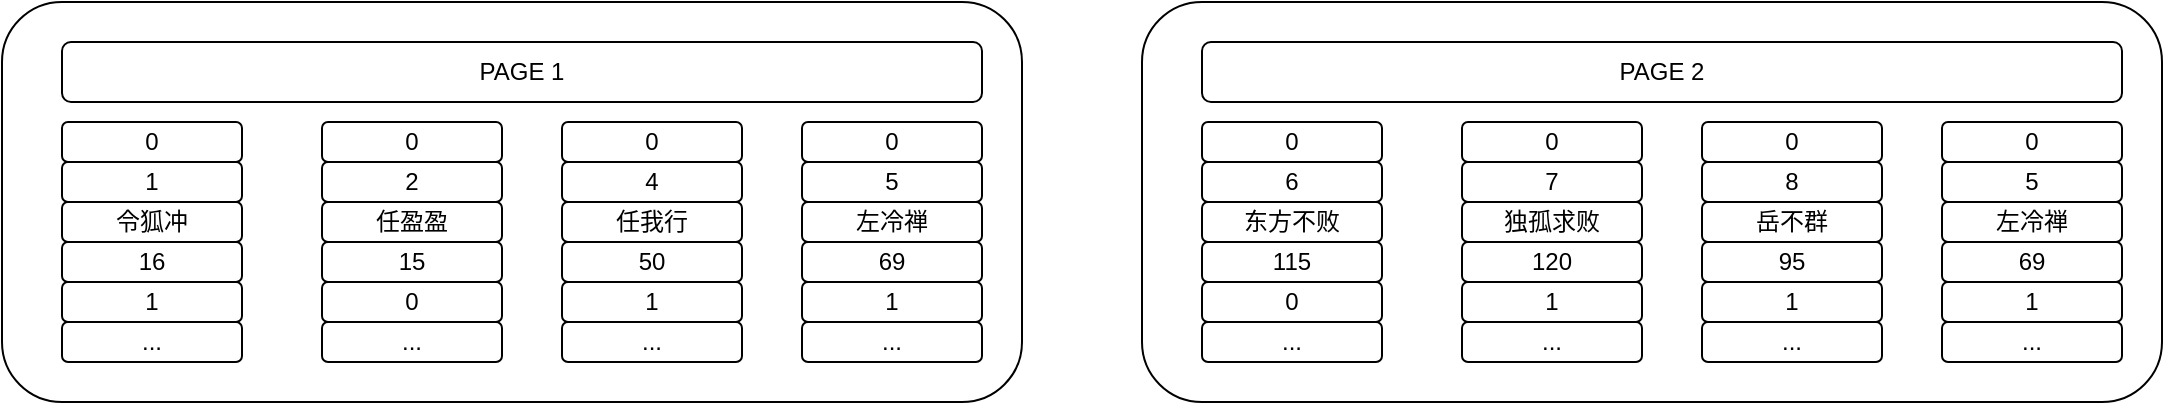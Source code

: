 <mxfile version="17.2.5" type="github">
  <diagram id="7UdDkVMXQPqJ16l7_mLh" name="第 1 页">
    <mxGraphModel dx="716" dy="345" grid="1" gridSize="10" guides="1" tooltips="1" connect="1" arrows="1" fold="1" page="1" pageScale="1" pageWidth="827" pageHeight="1169" math="0" shadow="0">
      <root>
        <mxCell id="0" />
        <mxCell id="1" parent="0" />
        <mxCell id="IbyFdjmPlWambPThYL8s-3" value="" style="rounded=1;whiteSpace=wrap;html=1;" vertex="1" parent="1">
          <mxGeometry x="80" y="280" width="510" height="200" as="geometry" />
        </mxCell>
        <mxCell id="IbyFdjmPlWambPThYL8s-4" value="0" style="rounded=1;whiteSpace=wrap;html=1;" vertex="1" parent="1">
          <mxGeometry x="110" y="340" width="90" height="20" as="geometry" />
        </mxCell>
        <mxCell id="IbyFdjmPlWambPThYL8s-5" value="1" style="rounded=1;whiteSpace=wrap;html=1;" vertex="1" parent="1">
          <mxGeometry x="110" y="360" width="90" height="20" as="geometry" />
        </mxCell>
        <mxCell id="IbyFdjmPlWambPThYL8s-6" value="令狐冲" style="rounded=1;whiteSpace=wrap;html=1;" vertex="1" parent="1">
          <mxGeometry x="110" y="380" width="90" height="20" as="geometry" />
        </mxCell>
        <mxCell id="IbyFdjmPlWambPThYL8s-7" value="16" style="rounded=1;whiteSpace=wrap;html=1;" vertex="1" parent="1">
          <mxGeometry x="110" y="400" width="90" height="20" as="geometry" />
        </mxCell>
        <mxCell id="IbyFdjmPlWambPThYL8s-8" value="1" style="rounded=1;whiteSpace=wrap;html=1;" vertex="1" parent="1">
          <mxGeometry x="110" y="420" width="90" height="20" as="geometry" />
        </mxCell>
        <mxCell id="IbyFdjmPlWambPThYL8s-9" value="..." style="rounded=1;whiteSpace=wrap;html=1;" vertex="1" parent="1">
          <mxGeometry x="110" y="440" width="90" height="20" as="geometry" />
        </mxCell>
        <mxCell id="IbyFdjmPlWambPThYL8s-10" value="0" style="rounded=1;whiteSpace=wrap;html=1;" vertex="1" parent="1">
          <mxGeometry x="240" y="340" width="90" height="20" as="geometry" />
        </mxCell>
        <mxCell id="IbyFdjmPlWambPThYL8s-11" value="2" style="rounded=1;whiteSpace=wrap;html=1;" vertex="1" parent="1">
          <mxGeometry x="240" y="360" width="90" height="20" as="geometry" />
        </mxCell>
        <mxCell id="IbyFdjmPlWambPThYL8s-12" value="任盈盈" style="rounded=1;whiteSpace=wrap;html=1;" vertex="1" parent="1">
          <mxGeometry x="240" y="380" width="90" height="20" as="geometry" />
        </mxCell>
        <mxCell id="IbyFdjmPlWambPThYL8s-13" value="15" style="rounded=1;whiteSpace=wrap;html=1;" vertex="1" parent="1">
          <mxGeometry x="240" y="400" width="90" height="20" as="geometry" />
        </mxCell>
        <mxCell id="IbyFdjmPlWambPThYL8s-14" value="0" style="rounded=1;whiteSpace=wrap;html=1;" vertex="1" parent="1">
          <mxGeometry x="240" y="420" width="90" height="20" as="geometry" />
        </mxCell>
        <mxCell id="IbyFdjmPlWambPThYL8s-15" value="..." style="rounded=1;whiteSpace=wrap;html=1;" vertex="1" parent="1">
          <mxGeometry x="240" y="440" width="90" height="20" as="geometry" />
        </mxCell>
        <mxCell id="IbyFdjmPlWambPThYL8s-22" value="0" style="rounded=1;whiteSpace=wrap;html=1;" vertex="1" parent="1">
          <mxGeometry x="360" y="340" width="90" height="20" as="geometry" />
        </mxCell>
        <mxCell id="IbyFdjmPlWambPThYL8s-23" value="4" style="rounded=1;whiteSpace=wrap;html=1;" vertex="1" parent="1">
          <mxGeometry x="360" y="360" width="90" height="20" as="geometry" />
        </mxCell>
        <mxCell id="IbyFdjmPlWambPThYL8s-24" value="任我行" style="rounded=1;whiteSpace=wrap;html=1;" vertex="1" parent="1">
          <mxGeometry x="360" y="380" width="90" height="20" as="geometry" />
        </mxCell>
        <mxCell id="IbyFdjmPlWambPThYL8s-25" value="50" style="rounded=1;whiteSpace=wrap;html=1;" vertex="1" parent="1">
          <mxGeometry x="360" y="400" width="90" height="20" as="geometry" />
        </mxCell>
        <mxCell id="IbyFdjmPlWambPThYL8s-26" value="1" style="rounded=1;whiteSpace=wrap;html=1;" vertex="1" parent="1">
          <mxGeometry x="360" y="420" width="90" height="20" as="geometry" />
        </mxCell>
        <mxCell id="IbyFdjmPlWambPThYL8s-27" value="..." style="rounded=1;whiteSpace=wrap;html=1;" vertex="1" parent="1">
          <mxGeometry x="360" y="440" width="90" height="20" as="geometry" />
        </mxCell>
        <mxCell id="IbyFdjmPlWambPThYL8s-28" value="0" style="rounded=1;whiteSpace=wrap;html=1;" vertex="1" parent="1">
          <mxGeometry x="480" y="340" width="90" height="20" as="geometry" />
        </mxCell>
        <mxCell id="IbyFdjmPlWambPThYL8s-29" value="5" style="rounded=1;whiteSpace=wrap;html=1;" vertex="1" parent="1">
          <mxGeometry x="480" y="360" width="90" height="20" as="geometry" />
        </mxCell>
        <mxCell id="IbyFdjmPlWambPThYL8s-30" value="左冷禅" style="rounded=1;whiteSpace=wrap;html=1;" vertex="1" parent="1">
          <mxGeometry x="480" y="380" width="90" height="20" as="geometry" />
        </mxCell>
        <mxCell id="IbyFdjmPlWambPThYL8s-31" value="69" style="rounded=1;whiteSpace=wrap;html=1;" vertex="1" parent="1">
          <mxGeometry x="480" y="400" width="90" height="20" as="geometry" />
        </mxCell>
        <mxCell id="IbyFdjmPlWambPThYL8s-32" value="1" style="rounded=1;whiteSpace=wrap;html=1;" vertex="1" parent="1">
          <mxGeometry x="480" y="420" width="90" height="20" as="geometry" />
        </mxCell>
        <mxCell id="IbyFdjmPlWambPThYL8s-33" value="..." style="rounded=1;whiteSpace=wrap;html=1;" vertex="1" parent="1">
          <mxGeometry x="480" y="440" width="90" height="20" as="geometry" />
        </mxCell>
        <mxCell id="IbyFdjmPlWambPThYL8s-34" value="PAGE 1" style="rounded=1;whiteSpace=wrap;html=1;" vertex="1" parent="1">
          <mxGeometry x="110" y="300" width="460" height="30" as="geometry" />
        </mxCell>
        <mxCell id="IbyFdjmPlWambPThYL8s-35" value="" style="rounded=1;whiteSpace=wrap;html=1;" vertex="1" parent="1">
          <mxGeometry x="650" y="280" width="510" height="200" as="geometry" />
        </mxCell>
        <mxCell id="IbyFdjmPlWambPThYL8s-36" value="0" style="rounded=1;whiteSpace=wrap;html=1;" vertex="1" parent="1">
          <mxGeometry x="680" y="340" width="90" height="20" as="geometry" />
        </mxCell>
        <mxCell id="IbyFdjmPlWambPThYL8s-37" value="6" style="rounded=1;whiteSpace=wrap;html=1;" vertex="1" parent="1">
          <mxGeometry x="680" y="360" width="90" height="20" as="geometry" />
        </mxCell>
        <mxCell id="IbyFdjmPlWambPThYL8s-38" value="东方不败" style="rounded=1;whiteSpace=wrap;html=1;" vertex="1" parent="1">
          <mxGeometry x="680" y="380" width="90" height="20" as="geometry" />
        </mxCell>
        <mxCell id="IbyFdjmPlWambPThYL8s-39" value="115" style="rounded=1;whiteSpace=wrap;html=1;" vertex="1" parent="1">
          <mxGeometry x="680" y="400" width="90" height="20" as="geometry" />
        </mxCell>
        <mxCell id="IbyFdjmPlWambPThYL8s-40" value="0" style="rounded=1;whiteSpace=wrap;html=1;" vertex="1" parent="1">
          <mxGeometry x="680" y="420" width="90" height="20" as="geometry" />
        </mxCell>
        <mxCell id="IbyFdjmPlWambPThYL8s-41" value="..." style="rounded=1;whiteSpace=wrap;html=1;" vertex="1" parent="1">
          <mxGeometry x="680" y="440" width="90" height="20" as="geometry" />
        </mxCell>
        <mxCell id="IbyFdjmPlWambPThYL8s-42" value="0" style="rounded=1;whiteSpace=wrap;html=1;" vertex="1" parent="1">
          <mxGeometry x="810" y="340" width="90" height="20" as="geometry" />
        </mxCell>
        <mxCell id="IbyFdjmPlWambPThYL8s-43" value="7" style="rounded=1;whiteSpace=wrap;html=1;" vertex="1" parent="1">
          <mxGeometry x="810" y="360" width="90" height="20" as="geometry" />
        </mxCell>
        <mxCell id="IbyFdjmPlWambPThYL8s-44" value="独孤求败" style="rounded=1;whiteSpace=wrap;html=1;" vertex="1" parent="1">
          <mxGeometry x="810" y="380" width="90" height="20" as="geometry" />
        </mxCell>
        <mxCell id="IbyFdjmPlWambPThYL8s-45" value="120" style="rounded=1;whiteSpace=wrap;html=1;" vertex="1" parent="1">
          <mxGeometry x="810" y="400" width="90" height="20" as="geometry" />
        </mxCell>
        <mxCell id="IbyFdjmPlWambPThYL8s-46" value="1" style="rounded=1;whiteSpace=wrap;html=1;" vertex="1" parent="1">
          <mxGeometry x="810" y="420" width="90" height="20" as="geometry" />
        </mxCell>
        <mxCell id="IbyFdjmPlWambPThYL8s-47" value="..." style="rounded=1;whiteSpace=wrap;html=1;" vertex="1" parent="1">
          <mxGeometry x="810" y="440" width="90" height="20" as="geometry" />
        </mxCell>
        <mxCell id="IbyFdjmPlWambPThYL8s-48" value="0" style="rounded=1;whiteSpace=wrap;html=1;" vertex="1" parent="1">
          <mxGeometry x="930" y="340" width="90" height="20" as="geometry" />
        </mxCell>
        <mxCell id="IbyFdjmPlWambPThYL8s-49" value="8" style="rounded=1;whiteSpace=wrap;html=1;" vertex="1" parent="1">
          <mxGeometry x="930" y="360" width="90" height="20" as="geometry" />
        </mxCell>
        <mxCell id="IbyFdjmPlWambPThYL8s-50" value="岳不群" style="rounded=1;whiteSpace=wrap;html=1;" vertex="1" parent="1">
          <mxGeometry x="930" y="380" width="90" height="20" as="geometry" />
        </mxCell>
        <mxCell id="IbyFdjmPlWambPThYL8s-51" value="95" style="rounded=1;whiteSpace=wrap;html=1;" vertex="1" parent="1">
          <mxGeometry x="930" y="400" width="90" height="20" as="geometry" />
        </mxCell>
        <mxCell id="IbyFdjmPlWambPThYL8s-52" value="1" style="rounded=1;whiteSpace=wrap;html=1;" vertex="1" parent="1">
          <mxGeometry x="930" y="420" width="90" height="20" as="geometry" />
        </mxCell>
        <mxCell id="IbyFdjmPlWambPThYL8s-53" value="..." style="rounded=1;whiteSpace=wrap;html=1;" vertex="1" parent="1">
          <mxGeometry x="930" y="440" width="90" height="20" as="geometry" />
        </mxCell>
        <mxCell id="IbyFdjmPlWambPThYL8s-54" value="0" style="rounded=1;whiteSpace=wrap;html=1;" vertex="1" parent="1">
          <mxGeometry x="1050" y="340" width="90" height="20" as="geometry" />
        </mxCell>
        <mxCell id="IbyFdjmPlWambPThYL8s-55" value="5" style="rounded=1;whiteSpace=wrap;html=1;" vertex="1" parent="1">
          <mxGeometry x="1050" y="360" width="90" height="20" as="geometry" />
        </mxCell>
        <mxCell id="IbyFdjmPlWambPThYL8s-56" value="左冷禅" style="rounded=1;whiteSpace=wrap;html=1;" vertex="1" parent="1">
          <mxGeometry x="1050" y="380" width="90" height="20" as="geometry" />
        </mxCell>
        <mxCell id="IbyFdjmPlWambPThYL8s-57" value="69" style="rounded=1;whiteSpace=wrap;html=1;" vertex="1" parent="1">
          <mxGeometry x="1050" y="400" width="90" height="20" as="geometry" />
        </mxCell>
        <mxCell id="IbyFdjmPlWambPThYL8s-58" value="1" style="rounded=1;whiteSpace=wrap;html=1;" vertex="1" parent="1">
          <mxGeometry x="1050" y="420" width="90" height="20" as="geometry" />
        </mxCell>
        <mxCell id="IbyFdjmPlWambPThYL8s-59" value="..." style="rounded=1;whiteSpace=wrap;html=1;" vertex="1" parent="1">
          <mxGeometry x="1050" y="440" width="90" height="20" as="geometry" />
        </mxCell>
        <mxCell id="IbyFdjmPlWambPThYL8s-60" value="PAGE 2" style="rounded=1;whiteSpace=wrap;html=1;" vertex="1" parent="1">
          <mxGeometry x="680" y="300" width="460" height="30" as="geometry" />
        </mxCell>
      </root>
    </mxGraphModel>
  </diagram>
</mxfile>
